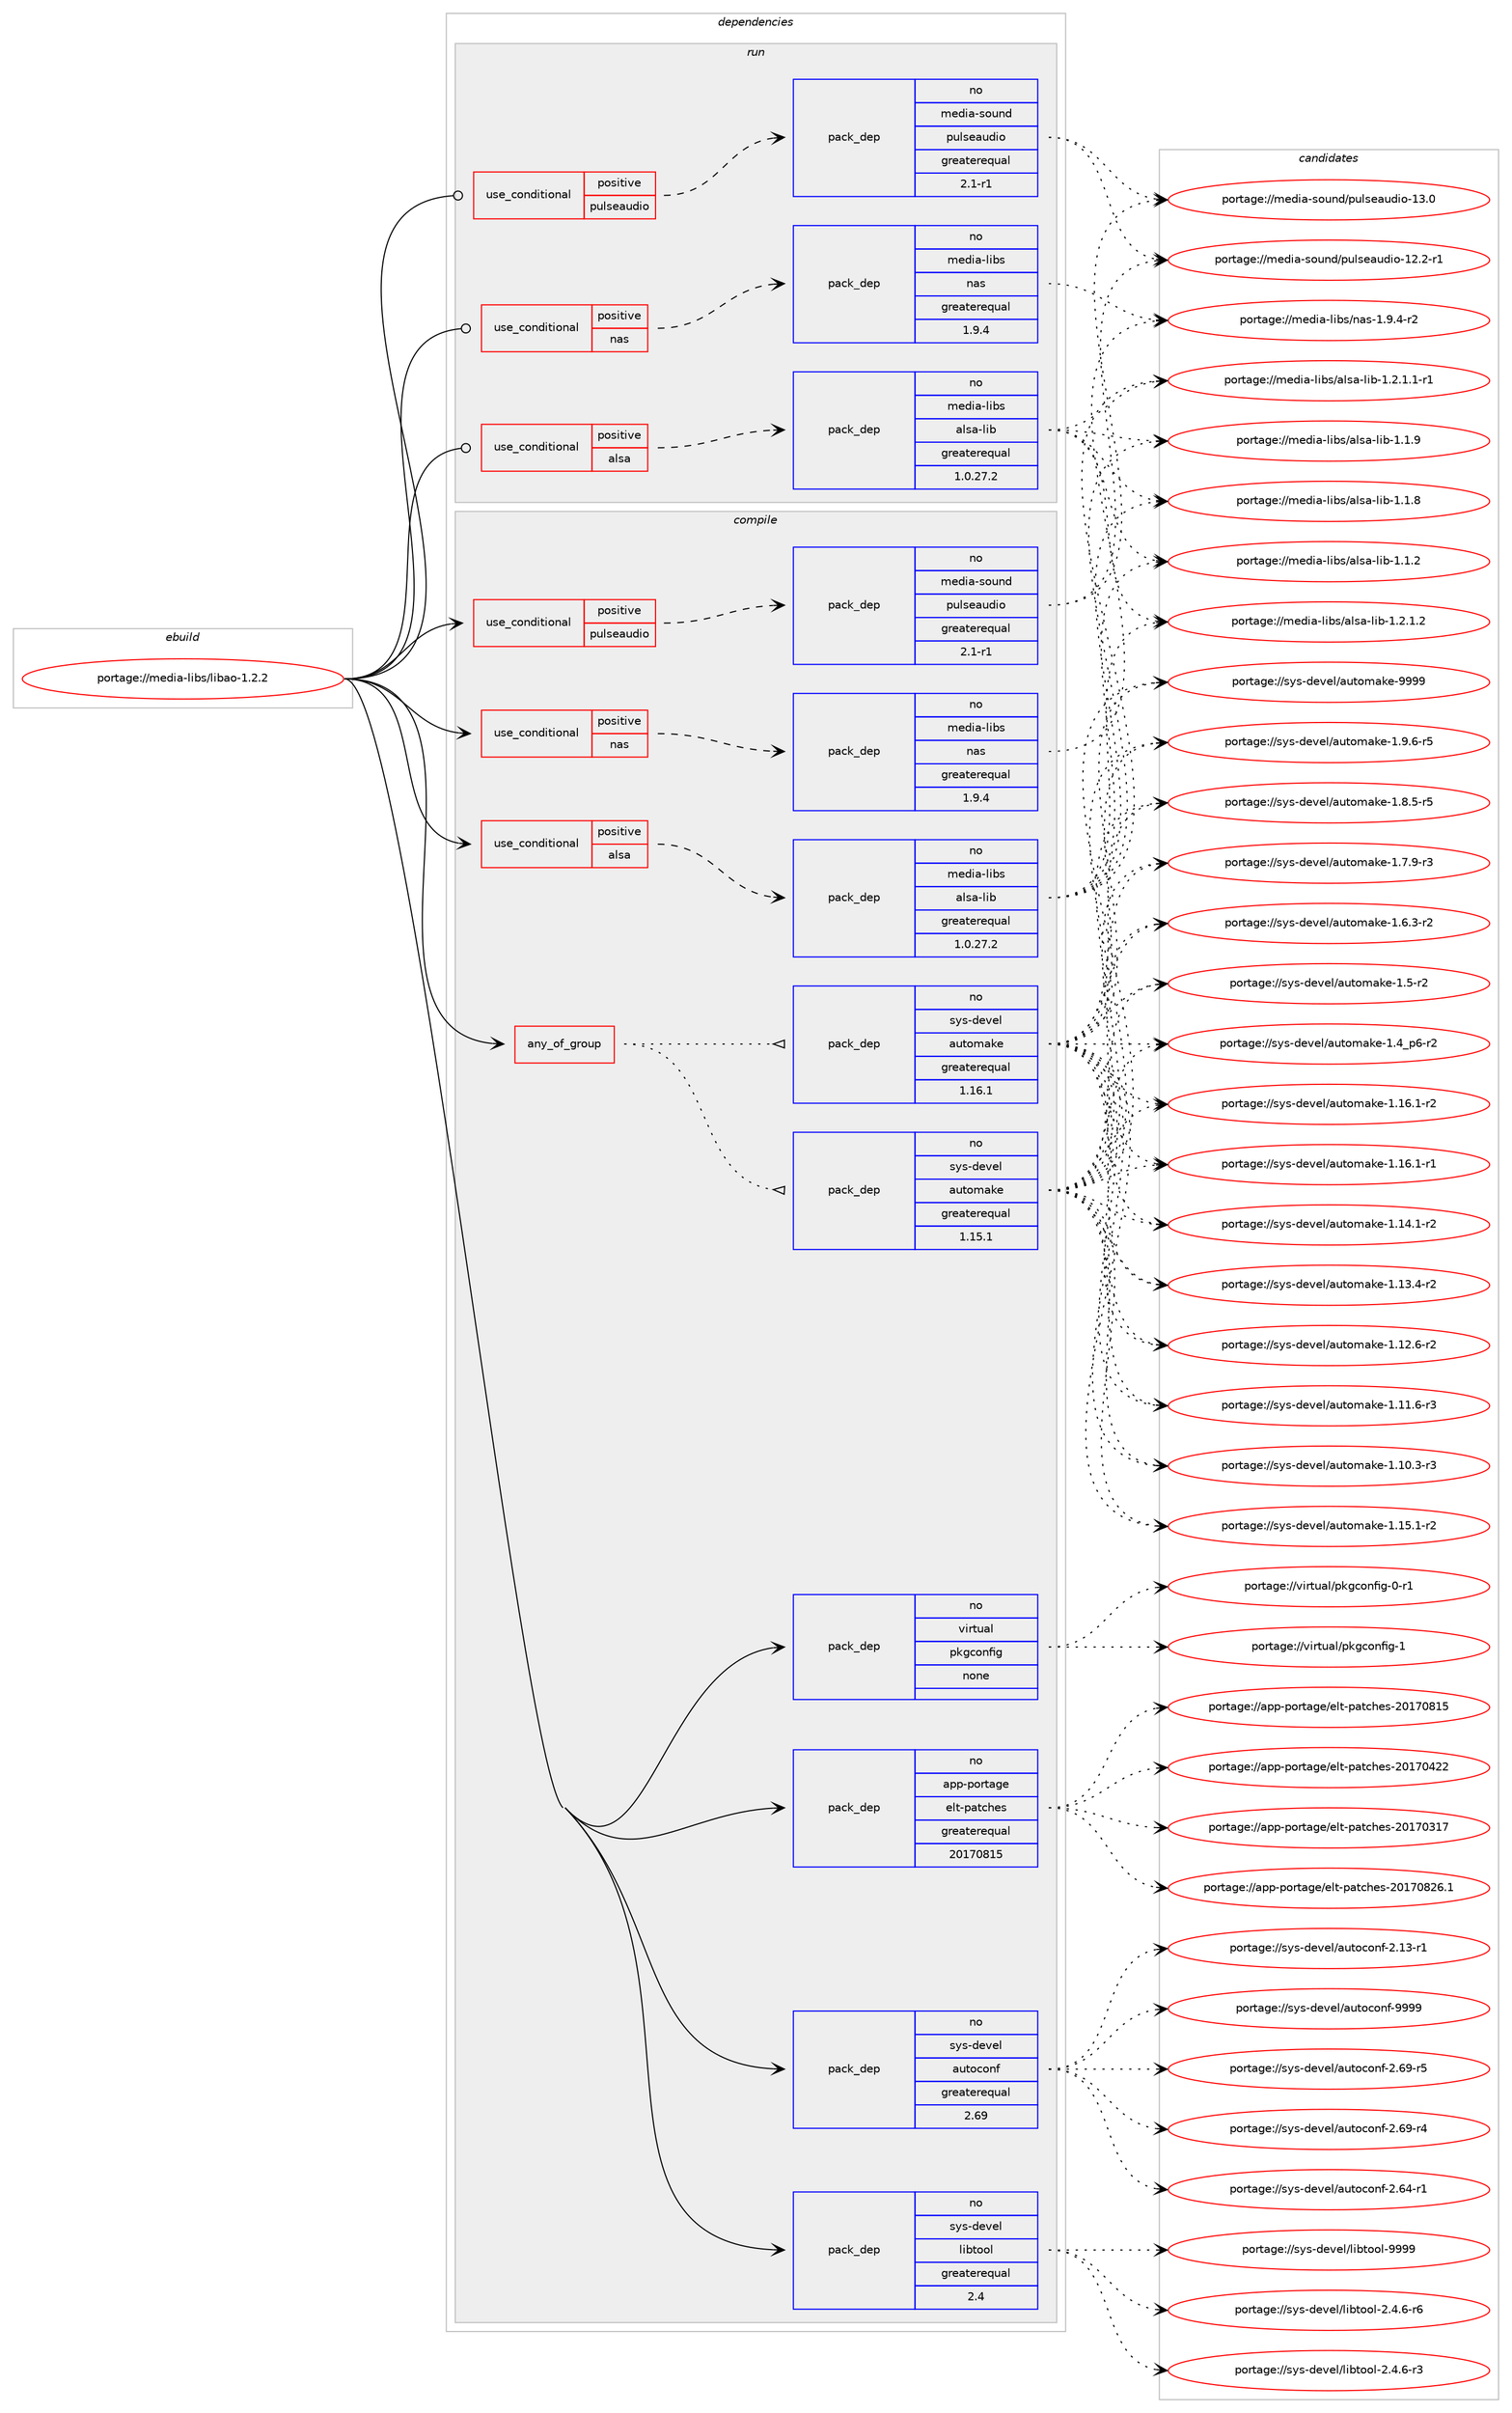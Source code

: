 digraph prolog {

# *************
# Graph options
# *************

newrank=true;
concentrate=true;
compound=true;
graph [rankdir=LR,fontname=Helvetica,fontsize=10,ranksep=1.5];#, ranksep=2.5, nodesep=0.2];
edge  [arrowhead=vee];
node  [fontname=Helvetica,fontsize=10];

# **********
# The ebuild
# **********

subgraph cluster_leftcol {
color=gray;
label=<<i>ebuild</i>>;
id [label="portage://media-libs/libao-1.2.2", color=red, width=4, href="../media-libs/libao-1.2.2.svg"];
}

# ****************
# The dependencies
# ****************

subgraph cluster_midcol {
color=gray;
label=<<i>dependencies</i>>;
subgraph cluster_compile {
fillcolor="#eeeeee";
style=filled;
label=<<i>compile</i>>;
subgraph any3141 {
dependency212572 [label=<<TABLE BORDER="0" CELLBORDER="1" CELLSPACING="0" CELLPADDING="4"><TR><TD CELLPADDING="10">any_of_group</TD></TR></TABLE>>, shape=none, color=red];subgraph pack160670 {
dependency212573 [label=<<TABLE BORDER="0" CELLBORDER="1" CELLSPACING="0" CELLPADDING="4" WIDTH="220"><TR><TD ROWSPAN="6" CELLPADDING="30">pack_dep</TD></TR><TR><TD WIDTH="110">no</TD></TR><TR><TD>sys-devel</TD></TR><TR><TD>automake</TD></TR><TR><TD>greaterequal</TD></TR><TR><TD>1.16.1</TD></TR></TABLE>>, shape=none, color=blue];
}
dependency212572:e -> dependency212573:w [weight=20,style="dotted",arrowhead="oinv"];
subgraph pack160671 {
dependency212574 [label=<<TABLE BORDER="0" CELLBORDER="1" CELLSPACING="0" CELLPADDING="4" WIDTH="220"><TR><TD ROWSPAN="6" CELLPADDING="30">pack_dep</TD></TR><TR><TD WIDTH="110">no</TD></TR><TR><TD>sys-devel</TD></TR><TR><TD>automake</TD></TR><TR><TD>greaterequal</TD></TR><TR><TD>1.15.1</TD></TR></TABLE>>, shape=none, color=blue];
}
dependency212572:e -> dependency212574:w [weight=20,style="dotted",arrowhead="oinv"];
}
id:e -> dependency212572:w [weight=20,style="solid",arrowhead="vee"];
subgraph cond48597 {
dependency212575 [label=<<TABLE BORDER="0" CELLBORDER="1" CELLSPACING="0" CELLPADDING="4"><TR><TD ROWSPAN="3" CELLPADDING="10">use_conditional</TD></TR><TR><TD>positive</TD></TR><TR><TD>alsa</TD></TR></TABLE>>, shape=none, color=red];
subgraph pack160672 {
dependency212576 [label=<<TABLE BORDER="0" CELLBORDER="1" CELLSPACING="0" CELLPADDING="4" WIDTH="220"><TR><TD ROWSPAN="6" CELLPADDING="30">pack_dep</TD></TR><TR><TD WIDTH="110">no</TD></TR><TR><TD>media-libs</TD></TR><TR><TD>alsa-lib</TD></TR><TR><TD>greaterequal</TD></TR><TR><TD>1.0.27.2</TD></TR></TABLE>>, shape=none, color=blue];
}
dependency212575:e -> dependency212576:w [weight=20,style="dashed",arrowhead="vee"];
}
id:e -> dependency212575:w [weight=20,style="solid",arrowhead="vee"];
subgraph cond48598 {
dependency212577 [label=<<TABLE BORDER="0" CELLBORDER="1" CELLSPACING="0" CELLPADDING="4"><TR><TD ROWSPAN="3" CELLPADDING="10">use_conditional</TD></TR><TR><TD>positive</TD></TR><TR><TD>nas</TD></TR></TABLE>>, shape=none, color=red];
subgraph pack160673 {
dependency212578 [label=<<TABLE BORDER="0" CELLBORDER="1" CELLSPACING="0" CELLPADDING="4" WIDTH="220"><TR><TD ROWSPAN="6" CELLPADDING="30">pack_dep</TD></TR><TR><TD WIDTH="110">no</TD></TR><TR><TD>media-libs</TD></TR><TR><TD>nas</TD></TR><TR><TD>greaterequal</TD></TR><TR><TD>1.9.4</TD></TR></TABLE>>, shape=none, color=blue];
}
dependency212577:e -> dependency212578:w [weight=20,style="dashed",arrowhead="vee"];
}
id:e -> dependency212577:w [weight=20,style="solid",arrowhead="vee"];
subgraph cond48599 {
dependency212579 [label=<<TABLE BORDER="0" CELLBORDER="1" CELLSPACING="0" CELLPADDING="4"><TR><TD ROWSPAN="3" CELLPADDING="10">use_conditional</TD></TR><TR><TD>positive</TD></TR><TR><TD>pulseaudio</TD></TR></TABLE>>, shape=none, color=red];
subgraph pack160674 {
dependency212580 [label=<<TABLE BORDER="0" CELLBORDER="1" CELLSPACING="0" CELLPADDING="4" WIDTH="220"><TR><TD ROWSPAN="6" CELLPADDING="30">pack_dep</TD></TR><TR><TD WIDTH="110">no</TD></TR><TR><TD>media-sound</TD></TR><TR><TD>pulseaudio</TD></TR><TR><TD>greaterequal</TD></TR><TR><TD>2.1-r1</TD></TR></TABLE>>, shape=none, color=blue];
}
dependency212579:e -> dependency212580:w [weight=20,style="dashed",arrowhead="vee"];
}
id:e -> dependency212579:w [weight=20,style="solid",arrowhead="vee"];
subgraph pack160675 {
dependency212581 [label=<<TABLE BORDER="0" CELLBORDER="1" CELLSPACING="0" CELLPADDING="4" WIDTH="220"><TR><TD ROWSPAN="6" CELLPADDING="30">pack_dep</TD></TR><TR><TD WIDTH="110">no</TD></TR><TR><TD>app-portage</TD></TR><TR><TD>elt-patches</TD></TR><TR><TD>greaterequal</TD></TR><TR><TD>20170815</TD></TR></TABLE>>, shape=none, color=blue];
}
id:e -> dependency212581:w [weight=20,style="solid",arrowhead="vee"];
subgraph pack160676 {
dependency212582 [label=<<TABLE BORDER="0" CELLBORDER="1" CELLSPACING="0" CELLPADDING="4" WIDTH="220"><TR><TD ROWSPAN="6" CELLPADDING="30">pack_dep</TD></TR><TR><TD WIDTH="110">no</TD></TR><TR><TD>sys-devel</TD></TR><TR><TD>autoconf</TD></TR><TR><TD>greaterequal</TD></TR><TR><TD>2.69</TD></TR></TABLE>>, shape=none, color=blue];
}
id:e -> dependency212582:w [weight=20,style="solid",arrowhead="vee"];
subgraph pack160677 {
dependency212583 [label=<<TABLE BORDER="0" CELLBORDER="1" CELLSPACING="0" CELLPADDING="4" WIDTH="220"><TR><TD ROWSPAN="6" CELLPADDING="30">pack_dep</TD></TR><TR><TD WIDTH="110">no</TD></TR><TR><TD>sys-devel</TD></TR><TR><TD>libtool</TD></TR><TR><TD>greaterequal</TD></TR><TR><TD>2.4</TD></TR></TABLE>>, shape=none, color=blue];
}
id:e -> dependency212583:w [weight=20,style="solid",arrowhead="vee"];
subgraph pack160678 {
dependency212584 [label=<<TABLE BORDER="0" CELLBORDER="1" CELLSPACING="0" CELLPADDING="4" WIDTH="220"><TR><TD ROWSPAN="6" CELLPADDING="30">pack_dep</TD></TR><TR><TD WIDTH="110">no</TD></TR><TR><TD>virtual</TD></TR><TR><TD>pkgconfig</TD></TR><TR><TD>none</TD></TR><TR><TD></TD></TR></TABLE>>, shape=none, color=blue];
}
id:e -> dependency212584:w [weight=20,style="solid",arrowhead="vee"];
}
subgraph cluster_compileandrun {
fillcolor="#eeeeee";
style=filled;
label=<<i>compile and run</i>>;
}
subgraph cluster_run {
fillcolor="#eeeeee";
style=filled;
label=<<i>run</i>>;
subgraph cond48600 {
dependency212585 [label=<<TABLE BORDER="0" CELLBORDER="1" CELLSPACING="0" CELLPADDING="4"><TR><TD ROWSPAN="3" CELLPADDING="10">use_conditional</TD></TR><TR><TD>positive</TD></TR><TR><TD>alsa</TD></TR></TABLE>>, shape=none, color=red];
subgraph pack160679 {
dependency212586 [label=<<TABLE BORDER="0" CELLBORDER="1" CELLSPACING="0" CELLPADDING="4" WIDTH="220"><TR><TD ROWSPAN="6" CELLPADDING="30">pack_dep</TD></TR><TR><TD WIDTH="110">no</TD></TR><TR><TD>media-libs</TD></TR><TR><TD>alsa-lib</TD></TR><TR><TD>greaterequal</TD></TR><TR><TD>1.0.27.2</TD></TR></TABLE>>, shape=none, color=blue];
}
dependency212585:e -> dependency212586:w [weight=20,style="dashed",arrowhead="vee"];
}
id:e -> dependency212585:w [weight=20,style="solid",arrowhead="odot"];
subgraph cond48601 {
dependency212587 [label=<<TABLE BORDER="0" CELLBORDER="1" CELLSPACING="0" CELLPADDING="4"><TR><TD ROWSPAN="3" CELLPADDING="10">use_conditional</TD></TR><TR><TD>positive</TD></TR><TR><TD>nas</TD></TR></TABLE>>, shape=none, color=red];
subgraph pack160680 {
dependency212588 [label=<<TABLE BORDER="0" CELLBORDER="1" CELLSPACING="0" CELLPADDING="4" WIDTH="220"><TR><TD ROWSPAN="6" CELLPADDING="30">pack_dep</TD></TR><TR><TD WIDTH="110">no</TD></TR><TR><TD>media-libs</TD></TR><TR><TD>nas</TD></TR><TR><TD>greaterequal</TD></TR><TR><TD>1.9.4</TD></TR></TABLE>>, shape=none, color=blue];
}
dependency212587:e -> dependency212588:w [weight=20,style="dashed",arrowhead="vee"];
}
id:e -> dependency212587:w [weight=20,style="solid",arrowhead="odot"];
subgraph cond48602 {
dependency212589 [label=<<TABLE BORDER="0" CELLBORDER="1" CELLSPACING="0" CELLPADDING="4"><TR><TD ROWSPAN="3" CELLPADDING="10">use_conditional</TD></TR><TR><TD>positive</TD></TR><TR><TD>pulseaudio</TD></TR></TABLE>>, shape=none, color=red];
subgraph pack160681 {
dependency212590 [label=<<TABLE BORDER="0" CELLBORDER="1" CELLSPACING="0" CELLPADDING="4" WIDTH="220"><TR><TD ROWSPAN="6" CELLPADDING="30">pack_dep</TD></TR><TR><TD WIDTH="110">no</TD></TR><TR><TD>media-sound</TD></TR><TR><TD>pulseaudio</TD></TR><TR><TD>greaterequal</TD></TR><TR><TD>2.1-r1</TD></TR></TABLE>>, shape=none, color=blue];
}
dependency212589:e -> dependency212590:w [weight=20,style="dashed",arrowhead="vee"];
}
id:e -> dependency212589:w [weight=20,style="solid",arrowhead="odot"];
}
}

# **************
# The candidates
# **************

subgraph cluster_choices {
rank=same;
color=gray;
label=<<i>candidates</i>>;

subgraph choice160670 {
color=black;
nodesep=1;
choice115121115451001011181011084797117116111109971071014557575757 [label="portage://sys-devel/automake-9999", color=red, width=4,href="../sys-devel/automake-9999.svg"];
choice115121115451001011181011084797117116111109971071014549465746544511453 [label="portage://sys-devel/automake-1.9.6-r5", color=red, width=4,href="../sys-devel/automake-1.9.6-r5.svg"];
choice115121115451001011181011084797117116111109971071014549465646534511453 [label="portage://sys-devel/automake-1.8.5-r5", color=red, width=4,href="../sys-devel/automake-1.8.5-r5.svg"];
choice115121115451001011181011084797117116111109971071014549465546574511451 [label="portage://sys-devel/automake-1.7.9-r3", color=red, width=4,href="../sys-devel/automake-1.7.9-r3.svg"];
choice115121115451001011181011084797117116111109971071014549465446514511450 [label="portage://sys-devel/automake-1.6.3-r2", color=red, width=4,href="../sys-devel/automake-1.6.3-r2.svg"];
choice11512111545100101118101108479711711611110997107101454946534511450 [label="portage://sys-devel/automake-1.5-r2", color=red, width=4,href="../sys-devel/automake-1.5-r2.svg"];
choice115121115451001011181011084797117116111109971071014549465295112544511450 [label="portage://sys-devel/automake-1.4_p6-r2", color=red, width=4,href="../sys-devel/automake-1.4_p6-r2.svg"];
choice11512111545100101118101108479711711611110997107101454946495446494511450 [label="portage://sys-devel/automake-1.16.1-r2", color=red, width=4,href="../sys-devel/automake-1.16.1-r2.svg"];
choice11512111545100101118101108479711711611110997107101454946495446494511449 [label="portage://sys-devel/automake-1.16.1-r1", color=red, width=4,href="../sys-devel/automake-1.16.1-r1.svg"];
choice11512111545100101118101108479711711611110997107101454946495346494511450 [label="portage://sys-devel/automake-1.15.1-r2", color=red, width=4,href="../sys-devel/automake-1.15.1-r2.svg"];
choice11512111545100101118101108479711711611110997107101454946495246494511450 [label="portage://sys-devel/automake-1.14.1-r2", color=red, width=4,href="../sys-devel/automake-1.14.1-r2.svg"];
choice11512111545100101118101108479711711611110997107101454946495146524511450 [label="portage://sys-devel/automake-1.13.4-r2", color=red, width=4,href="../sys-devel/automake-1.13.4-r2.svg"];
choice11512111545100101118101108479711711611110997107101454946495046544511450 [label="portage://sys-devel/automake-1.12.6-r2", color=red, width=4,href="../sys-devel/automake-1.12.6-r2.svg"];
choice11512111545100101118101108479711711611110997107101454946494946544511451 [label="portage://sys-devel/automake-1.11.6-r3", color=red, width=4,href="../sys-devel/automake-1.11.6-r3.svg"];
choice11512111545100101118101108479711711611110997107101454946494846514511451 [label="portage://sys-devel/automake-1.10.3-r3", color=red, width=4,href="../sys-devel/automake-1.10.3-r3.svg"];
dependency212573:e -> choice115121115451001011181011084797117116111109971071014557575757:w [style=dotted,weight="100"];
dependency212573:e -> choice115121115451001011181011084797117116111109971071014549465746544511453:w [style=dotted,weight="100"];
dependency212573:e -> choice115121115451001011181011084797117116111109971071014549465646534511453:w [style=dotted,weight="100"];
dependency212573:e -> choice115121115451001011181011084797117116111109971071014549465546574511451:w [style=dotted,weight="100"];
dependency212573:e -> choice115121115451001011181011084797117116111109971071014549465446514511450:w [style=dotted,weight="100"];
dependency212573:e -> choice11512111545100101118101108479711711611110997107101454946534511450:w [style=dotted,weight="100"];
dependency212573:e -> choice115121115451001011181011084797117116111109971071014549465295112544511450:w [style=dotted,weight="100"];
dependency212573:e -> choice11512111545100101118101108479711711611110997107101454946495446494511450:w [style=dotted,weight="100"];
dependency212573:e -> choice11512111545100101118101108479711711611110997107101454946495446494511449:w [style=dotted,weight="100"];
dependency212573:e -> choice11512111545100101118101108479711711611110997107101454946495346494511450:w [style=dotted,weight="100"];
dependency212573:e -> choice11512111545100101118101108479711711611110997107101454946495246494511450:w [style=dotted,weight="100"];
dependency212573:e -> choice11512111545100101118101108479711711611110997107101454946495146524511450:w [style=dotted,weight="100"];
dependency212573:e -> choice11512111545100101118101108479711711611110997107101454946495046544511450:w [style=dotted,weight="100"];
dependency212573:e -> choice11512111545100101118101108479711711611110997107101454946494946544511451:w [style=dotted,weight="100"];
dependency212573:e -> choice11512111545100101118101108479711711611110997107101454946494846514511451:w [style=dotted,weight="100"];
}
subgraph choice160671 {
color=black;
nodesep=1;
choice115121115451001011181011084797117116111109971071014557575757 [label="portage://sys-devel/automake-9999", color=red, width=4,href="../sys-devel/automake-9999.svg"];
choice115121115451001011181011084797117116111109971071014549465746544511453 [label="portage://sys-devel/automake-1.9.6-r5", color=red, width=4,href="../sys-devel/automake-1.9.6-r5.svg"];
choice115121115451001011181011084797117116111109971071014549465646534511453 [label="portage://sys-devel/automake-1.8.5-r5", color=red, width=4,href="../sys-devel/automake-1.8.5-r5.svg"];
choice115121115451001011181011084797117116111109971071014549465546574511451 [label="portage://sys-devel/automake-1.7.9-r3", color=red, width=4,href="../sys-devel/automake-1.7.9-r3.svg"];
choice115121115451001011181011084797117116111109971071014549465446514511450 [label="portage://sys-devel/automake-1.6.3-r2", color=red, width=4,href="../sys-devel/automake-1.6.3-r2.svg"];
choice11512111545100101118101108479711711611110997107101454946534511450 [label="portage://sys-devel/automake-1.5-r2", color=red, width=4,href="../sys-devel/automake-1.5-r2.svg"];
choice115121115451001011181011084797117116111109971071014549465295112544511450 [label="portage://sys-devel/automake-1.4_p6-r2", color=red, width=4,href="../sys-devel/automake-1.4_p6-r2.svg"];
choice11512111545100101118101108479711711611110997107101454946495446494511450 [label="portage://sys-devel/automake-1.16.1-r2", color=red, width=4,href="../sys-devel/automake-1.16.1-r2.svg"];
choice11512111545100101118101108479711711611110997107101454946495446494511449 [label="portage://sys-devel/automake-1.16.1-r1", color=red, width=4,href="../sys-devel/automake-1.16.1-r1.svg"];
choice11512111545100101118101108479711711611110997107101454946495346494511450 [label="portage://sys-devel/automake-1.15.1-r2", color=red, width=4,href="../sys-devel/automake-1.15.1-r2.svg"];
choice11512111545100101118101108479711711611110997107101454946495246494511450 [label="portage://sys-devel/automake-1.14.1-r2", color=red, width=4,href="../sys-devel/automake-1.14.1-r2.svg"];
choice11512111545100101118101108479711711611110997107101454946495146524511450 [label="portage://sys-devel/automake-1.13.4-r2", color=red, width=4,href="../sys-devel/automake-1.13.4-r2.svg"];
choice11512111545100101118101108479711711611110997107101454946495046544511450 [label="portage://sys-devel/automake-1.12.6-r2", color=red, width=4,href="../sys-devel/automake-1.12.6-r2.svg"];
choice11512111545100101118101108479711711611110997107101454946494946544511451 [label="portage://sys-devel/automake-1.11.6-r3", color=red, width=4,href="../sys-devel/automake-1.11.6-r3.svg"];
choice11512111545100101118101108479711711611110997107101454946494846514511451 [label="portage://sys-devel/automake-1.10.3-r3", color=red, width=4,href="../sys-devel/automake-1.10.3-r3.svg"];
dependency212574:e -> choice115121115451001011181011084797117116111109971071014557575757:w [style=dotted,weight="100"];
dependency212574:e -> choice115121115451001011181011084797117116111109971071014549465746544511453:w [style=dotted,weight="100"];
dependency212574:e -> choice115121115451001011181011084797117116111109971071014549465646534511453:w [style=dotted,weight="100"];
dependency212574:e -> choice115121115451001011181011084797117116111109971071014549465546574511451:w [style=dotted,weight="100"];
dependency212574:e -> choice115121115451001011181011084797117116111109971071014549465446514511450:w [style=dotted,weight="100"];
dependency212574:e -> choice11512111545100101118101108479711711611110997107101454946534511450:w [style=dotted,weight="100"];
dependency212574:e -> choice115121115451001011181011084797117116111109971071014549465295112544511450:w [style=dotted,weight="100"];
dependency212574:e -> choice11512111545100101118101108479711711611110997107101454946495446494511450:w [style=dotted,weight="100"];
dependency212574:e -> choice11512111545100101118101108479711711611110997107101454946495446494511449:w [style=dotted,weight="100"];
dependency212574:e -> choice11512111545100101118101108479711711611110997107101454946495346494511450:w [style=dotted,weight="100"];
dependency212574:e -> choice11512111545100101118101108479711711611110997107101454946495246494511450:w [style=dotted,weight="100"];
dependency212574:e -> choice11512111545100101118101108479711711611110997107101454946495146524511450:w [style=dotted,weight="100"];
dependency212574:e -> choice11512111545100101118101108479711711611110997107101454946495046544511450:w [style=dotted,weight="100"];
dependency212574:e -> choice11512111545100101118101108479711711611110997107101454946494946544511451:w [style=dotted,weight="100"];
dependency212574:e -> choice11512111545100101118101108479711711611110997107101454946494846514511451:w [style=dotted,weight="100"];
}
subgraph choice160672 {
color=black;
nodesep=1;
choice10910110010597451081059811547971081159745108105984549465046494650 [label="portage://media-libs/alsa-lib-1.2.1.2", color=red, width=4,href="../media-libs/alsa-lib-1.2.1.2.svg"];
choice109101100105974510810598115479710811597451081059845494650464946494511449 [label="portage://media-libs/alsa-lib-1.2.1.1-r1", color=red, width=4,href="../media-libs/alsa-lib-1.2.1.1-r1.svg"];
choice1091011001059745108105981154797108115974510810598454946494657 [label="portage://media-libs/alsa-lib-1.1.9", color=red, width=4,href="../media-libs/alsa-lib-1.1.9.svg"];
choice1091011001059745108105981154797108115974510810598454946494656 [label="portage://media-libs/alsa-lib-1.1.8", color=red, width=4,href="../media-libs/alsa-lib-1.1.8.svg"];
choice1091011001059745108105981154797108115974510810598454946494650 [label="portage://media-libs/alsa-lib-1.1.2", color=red, width=4,href="../media-libs/alsa-lib-1.1.2.svg"];
dependency212576:e -> choice10910110010597451081059811547971081159745108105984549465046494650:w [style=dotted,weight="100"];
dependency212576:e -> choice109101100105974510810598115479710811597451081059845494650464946494511449:w [style=dotted,weight="100"];
dependency212576:e -> choice1091011001059745108105981154797108115974510810598454946494657:w [style=dotted,weight="100"];
dependency212576:e -> choice1091011001059745108105981154797108115974510810598454946494656:w [style=dotted,weight="100"];
dependency212576:e -> choice1091011001059745108105981154797108115974510810598454946494650:w [style=dotted,weight="100"];
}
subgraph choice160673 {
color=black;
nodesep=1;
choice10910110010597451081059811547110971154549465746524511450 [label="portage://media-libs/nas-1.9.4-r2", color=red, width=4,href="../media-libs/nas-1.9.4-r2.svg"];
dependency212578:e -> choice10910110010597451081059811547110971154549465746524511450:w [style=dotted,weight="100"];
}
subgraph choice160674 {
color=black;
nodesep=1;
choice109101100105974511511111711010047112117108115101971171001051114549514648 [label="portage://media-sound/pulseaudio-13.0", color=red, width=4,href="../media-sound/pulseaudio-13.0.svg"];
choice1091011001059745115111117110100471121171081151019711710010511145495046504511449 [label="portage://media-sound/pulseaudio-12.2-r1", color=red, width=4,href="../media-sound/pulseaudio-12.2-r1.svg"];
dependency212580:e -> choice109101100105974511511111711010047112117108115101971171001051114549514648:w [style=dotted,weight="100"];
dependency212580:e -> choice1091011001059745115111117110100471121171081151019711710010511145495046504511449:w [style=dotted,weight="100"];
}
subgraph choice160675 {
color=black;
nodesep=1;
choice971121124511211111411697103101471011081164511297116991041011154550484955485650544649 [label="portage://app-portage/elt-patches-20170826.1", color=red, width=4,href="../app-portage/elt-patches-20170826.1.svg"];
choice97112112451121111141169710310147101108116451129711699104101115455048495548564953 [label="portage://app-portage/elt-patches-20170815", color=red, width=4,href="../app-portage/elt-patches-20170815.svg"];
choice97112112451121111141169710310147101108116451129711699104101115455048495548525050 [label="portage://app-portage/elt-patches-20170422", color=red, width=4,href="../app-portage/elt-patches-20170422.svg"];
choice97112112451121111141169710310147101108116451129711699104101115455048495548514955 [label="portage://app-portage/elt-patches-20170317", color=red, width=4,href="../app-portage/elt-patches-20170317.svg"];
dependency212581:e -> choice971121124511211111411697103101471011081164511297116991041011154550484955485650544649:w [style=dotted,weight="100"];
dependency212581:e -> choice97112112451121111141169710310147101108116451129711699104101115455048495548564953:w [style=dotted,weight="100"];
dependency212581:e -> choice97112112451121111141169710310147101108116451129711699104101115455048495548525050:w [style=dotted,weight="100"];
dependency212581:e -> choice97112112451121111141169710310147101108116451129711699104101115455048495548514955:w [style=dotted,weight="100"];
}
subgraph choice160676 {
color=black;
nodesep=1;
choice115121115451001011181011084797117116111991111101024557575757 [label="portage://sys-devel/autoconf-9999", color=red, width=4,href="../sys-devel/autoconf-9999.svg"];
choice1151211154510010111810110847971171161119911111010245504654574511453 [label="portage://sys-devel/autoconf-2.69-r5", color=red, width=4,href="../sys-devel/autoconf-2.69-r5.svg"];
choice1151211154510010111810110847971171161119911111010245504654574511452 [label="portage://sys-devel/autoconf-2.69-r4", color=red, width=4,href="../sys-devel/autoconf-2.69-r4.svg"];
choice1151211154510010111810110847971171161119911111010245504654524511449 [label="portage://sys-devel/autoconf-2.64-r1", color=red, width=4,href="../sys-devel/autoconf-2.64-r1.svg"];
choice1151211154510010111810110847971171161119911111010245504649514511449 [label="portage://sys-devel/autoconf-2.13-r1", color=red, width=4,href="../sys-devel/autoconf-2.13-r1.svg"];
dependency212582:e -> choice115121115451001011181011084797117116111991111101024557575757:w [style=dotted,weight="100"];
dependency212582:e -> choice1151211154510010111810110847971171161119911111010245504654574511453:w [style=dotted,weight="100"];
dependency212582:e -> choice1151211154510010111810110847971171161119911111010245504654574511452:w [style=dotted,weight="100"];
dependency212582:e -> choice1151211154510010111810110847971171161119911111010245504654524511449:w [style=dotted,weight="100"];
dependency212582:e -> choice1151211154510010111810110847971171161119911111010245504649514511449:w [style=dotted,weight="100"];
}
subgraph choice160677 {
color=black;
nodesep=1;
choice1151211154510010111810110847108105981161111111084557575757 [label="portage://sys-devel/libtool-9999", color=red, width=4,href="../sys-devel/libtool-9999.svg"];
choice1151211154510010111810110847108105981161111111084550465246544511454 [label="portage://sys-devel/libtool-2.4.6-r6", color=red, width=4,href="../sys-devel/libtool-2.4.6-r6.svg"];
choice1151211154510010111810110847108105981161111111084550465246544511451 [label="portage://sys-devel/libtool-2.4.6-r3", color=red, width=4,href="../sys-devel/libtool-2.4.6-r3.svg"];
dependency212583:e -> choice1151211154510010111810110847108105981161111111084557575757:w [style=dotted,weight="100"];
dependency212583:e -> choice1151211154510010111810110847108105981161111111084550465246544511454:w [style=dotted,weight="100"];
dependency212583:e -> choice1151211154510010111810110847108105981161111111084550465246544511451:w [style=dotted,weight="100"];
}
subgraph choice160678 {
color=black;
nodesep=1;
choice1181051141161179710847112107103991111101021051034549 [label="portage://virtual/pkgconfig-1", color=red, width=4,href="../virtual/pkgconfig-1.svg"];
choice11810511411611797108471121071039911111010210510345484511449 [label="portage://virtual/pkgconfig-0-r1", color=red, width=4,href="../virtual/pkgconfig-0-r1.svg"];
dependency212584:e -> choice1181051141161179710847112107103991111101021051034549:w [style=dotted,weight="100"];
dependency212584:e -> choice11810511411611797108471121071039911111010210510345484511449:w [style=dotted,weight="100"];
}
subgraph choice160679 {
color=black;
nodesep=1;
choice10910110010597451081059811547971081159745108105984549465046494650 [label="portage://media-libs/alsa-lib-1.2.1.2", color=red, width=4,href="../media-libs/alsa-lib-1.2.1.2.svg"];
choice109101100105974510810598115479710811597451081059845494650464946494511449 [label="portage://media-libs/alsa-lib-1.2.1.1-r1", color=red, width=4,href="../media-libs/alsa-lib-1.2.1.1-r1.svg"];
choice1091011001059745108105981154797108115974510810598454946494657 [label="portage://media-libs/alsa-lib-1.1.9", color=red, width=4,href="../media-libs/alsa-lib-1.1.9.svg"];
choice1091011001059745108105981154797108115974510810598454946494656 [label="portage://media-libs/alsa-lib-1.1.8", color=red, width=4,href="../media-libs/alsa-lib-1.1.8.svg"];
choice1091011001059745108105981154797108115974510810598454946494650 [label="portage://media-libs/alsa-lib-1.1.2", color=red, width=4,href="../media-libs/alsa-lib-1.1.2.svg"];
dependency212586:e -> choice10910110010597451081059811547971081159745108105984549465046494650:w [style=dotted,weight="100"];
dependency212586:e -> choice109101100105974510810598115479710811597451081059845494650464946494511449:w [style=dotted,weight="100"];
dependency212586:e -> choice1091011001059745108105981154797108115974510810598454946494657:w [style=dotted,weight="100"];
dependency212586:e -> choice1091011001059745108105981154797108115974510810598454946494656:w [style=dotted,weight="100"];
dependency212586:e -> choice1091011001059745108105981154797108115974510810598454946494650:w [style=dotted,weight="100"];
}
subgraph choice160680 {
color=black;
nodesep=1;
choice10910110010597451081059811547110971154549465746524511450 [label="portage://media-libs/nas-1.9.4-r2", color=red, width=4,href="../media-libs/nas-1.9.4-r2.svg"];
dependency212588:e -> choice10910110010597451081059811547110971154549465746524511450:w [style=dotted,weight="100"];
}
subgraph choice160681 {
color=black;
nodesep=1;
choice109101100105974511511111711010047112117108115101971171001051114549514648 [label="portage://media-sound/pulseaudio-13.0", color=red, width=4,href="../media-sound/pulseaudio-13.0.svg"];
choice1091011001059745115111117110100471121171081151019711710010511145495046504511449 [label="portage://media-sound/pulseaudio-12.2-r1", color=red, width=4,href="../media-sound/pulseaudio-12.2-r1.svg"];
dependency212590:e -> choice109101100105974511511111711010047112117108115101971171001051114549514648:w [style=dotted,weight="100"];
dependency212590:e -> choice1091011001059745115111117110100471121171081151019711710010511145495046504511449:w [style=dotted,weight="100"];
}
}

}
